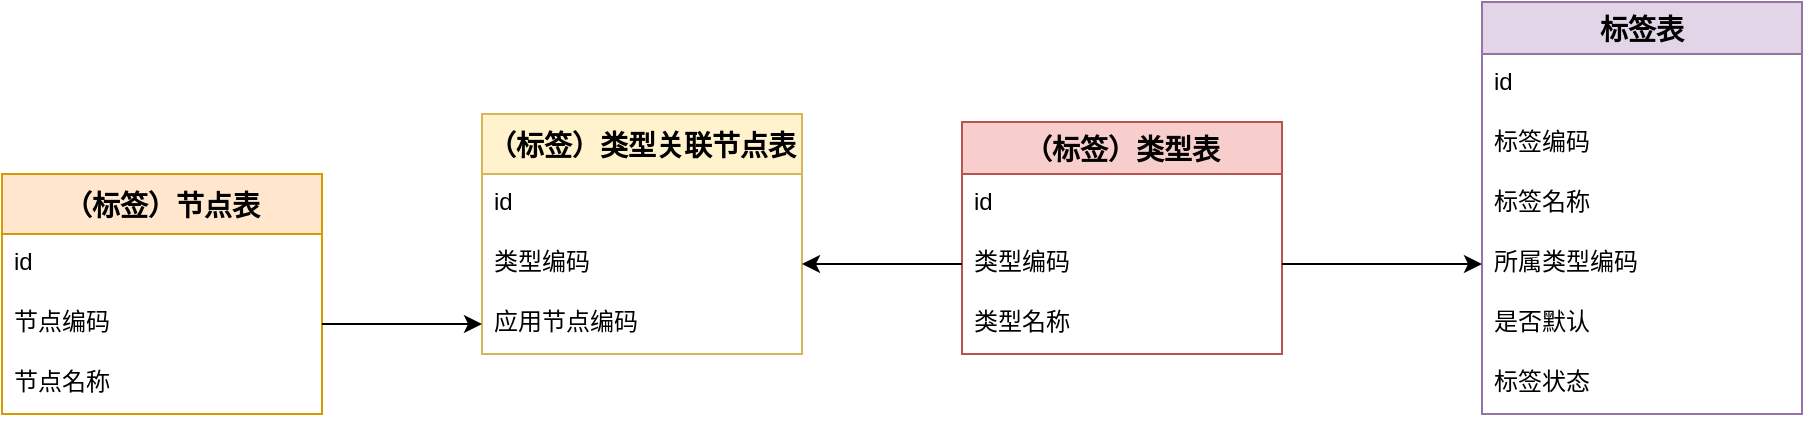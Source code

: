 <mxfile version="20.4.0" type="github">
  <diagram id="0bf7tJT4M2jwR6ebSMqI" name="第 1 页">
    <mxGraphModel dx="1422" dy="762" grid="1" gridSize="10" guides="1" tooltips="1" connect="1" arrows="1" fold="1" page="1" pageScale="1" pageWidth="827" pageHeight="1169" math="0" shadow="0">
      <root>
        <mxCell id="0" />
        <mxCell id="1" parent="0" />
        <mxCell id="aV7J9Gjs0-T6n4OE1BRz-5" value="（标签）节点表" style="swimlane;fontStyle=1;childLayout=stackLayout;horizontal=1;startSize=30;horizontalStack=0;resizeParent=1;resizeParentMax=0;resizeLast=0;collapsible=1;marginBottom=0;align=center;fontSize=14;fillColor=#ffe6cc;strokeColor=#d79b00;" vertex="1" parent="1">
          <mxGeometry x="30" y="320" width="160" height="120" as="geometry" />
        </mxCell>
        <mxCell id="aV7J9Gjs0-T6n4OE1BRz-6" value="id" style="text;strokeColor=none;fillColor=none;spacingLeft=4;spacingRight=4;overflow=hidden;rotatable=0;points=[[0,0.5],[1,0.5]];portConstraint=eastwest;fontSize=12;" vertex="1" parent="aV7J9Gjs0-T6n4OE1BRz-5">
          <mxGeometry y="30" width="160" height="30" as="geometry" />
        </mxCell>
        <mxCell id="aV7J9Gjs0-T6n4OE1BRz-7" value="节点编码" style="text;strokeColor=none;fillColor=none;spacingLeft=4;spacingRight=4;overflow=hidden;rotatable=0;points=[[0,0.5],[1,0.5]];portConstraint=eastwest;fontSize=12;" vertex="1" parent="aV7J9Gjs0-T6n4OE1BRz-5">
          <mxGeometry y="60" width="160" height="30" as="geometry" />
        </mxCell>
        <mxCell id="aV7J9Gjs0-T6n4OE1BRz-8" value="节点名称" style="text;strokeColor=none;fillColor=none;spacingLeft=4;spacingRight=4;overflow=hidden;rotatable=0;points=[[0,0.5],[1,0.5]];portConstraint=eastwest;fontSize=12;" vertex="1" parent="aV7J9Gjs0-T6n4OE1BRz-5">
          <mxGeometry y="90" width="160" height="30" as="geometry" />
        </mxCell>
        <mxCell id="aV7J9Gjs0-T6n4OE1BRz-9" value="（标签）类型表" style="swimlane;fontStyle=1;childLayout=stackLayout;horizontal=1;startSize=26;horizontalStack=0;resizeParent=1;resizeParentMax=0;resizeLast=0;collapsible=1;marginBottom=0;align=center;fontSize=14;fillColor=#f8cecc;strokeColor=#b85450;" vertex="1" parent="1">
          <mxGeometry x="510" y="294" width="160" height="116" as="geometry" />
        </mxCell>
        <mxCell id="aV7J9Gjs0-T6n4OE1BRz-10" value="id" style="text;strokeColor=none;fillColor=none;spacingLeft=4;spacingRight=4;overflow=hidden;rotatable=0;points=[[0,0.5],[1,0.5]];portConstraint=eastwest;fontSize=12;" vertex="1" parent="aV7J9Gjs0-T6n4OE1BRz-9">
          <mxGeometry y="26" width="160" height="30" as="geometry" />
        </mxCell>
        <mxCell id="aV7J9Gjs0-T6n4OE1BRz-11" value="类型编码" style="text;strokeColor=none;fillColor=none;spacingLeft=4;spacingRight=4;overflow=hidden;rotatable=0;points=[[0,0.5],[1,0.5]];portConstraint=eastwest;fontSize=12;" vertex="1" parent="aV7J9Gjs0-T6n4OE1BRz-9">
          <mxGeometry y="56" width="160" height="30" as="geometry" />
        </mxCell>
        <mxCell id="aV7J9Gjs0-T6n4OE1BRz-12" value="类型名称" style="text;strokeColor=none;fillColor=none;spacingLeft=4;spacingRight=4;overflow=hidden;rotatable=0;points=[[0,0.5],[1,0.5]];portConstraint=eastwest;fontSize=12;" vertex="1" parent="aV7J9Gjs0-T6n4OE1BRz-9">
          <mxGeometry y="86" width="160" height="30" as="geometry" />
        </mxCell>
        <mxCell id="aV7J9Gjs0-T6n4OE1BRz-14" value="（标签）类型关联节点表" style="swimlane;fontStyle=1;childLayout=stackLayout;horizontal=1;startSize=30;horizontalStack=0;resizeParent=1;resizeParentMax=0;resizeLast=0;collapsible=1;marginBottom=0;align=center;fontSize=14;fillColor=#fff2cc;strokeColor=#d6b656;" vertex="1" parent="1">
          <mxGeometry x="270" y="290" width="160" height="120" as="geometry" />
        </mxCell>
        <mxCell id="aV7J9Gjs0-T6n4OE1BRz-15" value="id" style="text;strokeColor=none;fillColor=none;spacingLeft=4;spacingRight=4;overflow=hidden;rotatable=0;points=[[0,0.5],[1,0.5]];portConstraint=eastwest;fontSize=12;" vertex="1" parent="aV7J9Gjs0-T6n4OE1BRz-14">
          <mxGeometry y="30" width="160" height="30" as="geometry" />
        </mxCell>
        <mxCell id="aV7J9Gjs0-T6n4OE1BRz-16" value="类型编码" style="text;strokeColor=none;fillColor=none;spacingLeft=4;spacingRight=4;overflow=hidden;rotatable=0;points=[[0,0.5],[1,0.5]];portConstraint=eastwest;fontSize=12;" vertex="1" parent="aV7J9Gjs0-T6n4OE1BRz-14">
          <mxGeometry y="60" width="160" height="30" as="geometry" />
        </mxCell>
        <mxCell id="aV7J9Gjs0-T6n4OE1BRz-17" value="应用节点编码" style="text;strokeColor=none;fillColor=none;spacingLeft=4;spacingRight=4;overflow=hidden;rotatable=0;points=[[0,0.5],[1,0.5]];portConstraint=eastwest;fontSize=12;" vertex="1" parent="aV7J9Gjs0-T6n4OE1BRz-14">
          <mxGeometry y="90" width="160" height="30" as="geometry" />
        </mxCell>
        <mxCell id="aV7J9Gjs0-T6n4OE1BRz-18" value="标签表" style="swimlane;fontStyle=1;childLayout=stackLayout;horizontal=1;startSize=26;horizontalStack=0;resizeParent=1;resizeParentMax=0;resizeLast=0;collapsible=1;marginBottom=0;align=center;fontSize=14;fillColor=#e1d5e7;strokeColor=#9673a6;" vertex="1" parent="1">
          <mxGeometry x="770" y="234" width="160" height="206" as="geometry" />
        </mxCell>
        <mxCell id="aV7J9Gjs0-T6n4OE1BRz-19" value="id" style="text;strokeColor=none;fillColor=none;spacingLeft=4;spacingRight=4;overflow=hidden;rotatable=0;points=[[0,0.5],[1,0.5]];portConstraint=eastwest;fontSize=12;" vertex="1" parent="aV7J9Gjs0-T6n4OE1BRz-18">
          <mxGeometry y="26" width="160" height="30" as="geometry" />
        </mxCell>
        <mxCell id="aV7J9Gjs0-T6n4OE1BRz-20" value="标签编码" style="text;strokeColor=none;fillColor=none;spacingLeft=4;spacingRight=4;overflow=hidden;rotatable=0;points=[[0,0.5],[1,0.5]];portConstraint=eastwest;fontSize=12;" vertex="1" parent="aV7J9Gjs0-T6n4OE1BRz-18">
          <mxGeometry y="56" width="160" height="30" as="geometry" />
        </mxCell>
        <mxCell id="aV7J9Gjs0-T6n4OE1BRz-21" value="标签名称" style="text;strokeColor=none;fillColor=none;spacingLeft=4;spacingRight=4;overflow=hidden;rotatable=0;points=[[0,0.5],[1,0.5]];portConstraint=eastwest;fontSize=12;" vertex="1" parent="aV7J9Gjs0-T6n4OE1BRz-18">
          <mxGeometry y="86" width="160" height="30" as="geometry" />
        </mxCell>
        <mxCell id="aV7J9Gjs0-T6n4OE1BRz-22" value="所属类型编码" style="text;strokeColor=none;fillColor=none;spacingLeft=4;spacingRight=4;overflow=hidden;rotatable=0;points=[[0,0.5],[1,0.5]];portConstraint=eastwest;fontSize=12;" vertex="1" parent="aV7J9Gjs0-T6n4OE1BRz-18">
          <mxGeometry y="116" width="160" height="30" as="geometry" />
        </mxCell>
        <mxCell id="aV7J9Gjs0-T6n4OE1BRz-24" value="是否默认" style="text;strokeColor=none;fillColor=none;spacingLeft=4;spacingRight=4;overflow=hidden;rotatable=0;points=[[0,0.5],[1,0.5]];portConstraint=eastwest;fontSize=12;" vertex="1" parent="aV7J9Gjs0-T6n4OE1BRz-18">
          <mxGeometry y="146" width="160" height="30" as="geometry" />
        </mxCell>
        <mxCell id="aV7J9Gjs0-T6n4OE1BRz-25" value="标签状态" style="text;strokeColor=none;fillColor=none;spacingLeft=4;spacingRight=4;overflow=hidden;rotatable=0;points=[[0,0.5],[1,0.5]];portConstraint=eastwest;fontSize=12;" vertex="1" parent="aV7J9Gjs0-T6n4OE1BRz-18">
          <mxGeometry y="176" width="160" height="30" as="geometry" />
        </mxCell>
        <mxCell id="aV7J9Gjs0-T6n4OE1BRz-26" style="edgeStyle=orthogonalEdgeStyle;rounded=0;orthogonalLoop=1;jettySize=auto;html=1;exitX=1;exitY=0.5;exitDx=0;exitDy=0;entryX=0;entryY=0.5;entryDx=0;entryDy=0;curved=1;" edge="1" parent="1" source="aV7J9Gjs0-T6n4OE1BRz-7" target="aV7J9Gjs0-T6n4OE1BRz-17">
          <mxGeometry relative="1" as="geometry" />
        </mxCell>
        <mxCell id="aV7J9Gjs0-T6n4OE1BRz-27" style="edgeStyle=orthogonalEdgeStyle;rounded=0;orthogonalLoop=1;jettySize=auto;html=1;exitX=0;exitY=0.5;exitDx=0;exitDy=0;entryX=1;entryY=0.5;entryDx=0;entryDy=0;" edge="1" parent="1" source="aV7J9Gjs0-T6n4OE1BRz-11" target="aV7J9Gjs0-T6n4OE1BRz-16">
          <mxGeometry relative="1" as="geometry" />
        </mxCell>
        <mxCell id="aV7J9Gjs0-T6n4OE1BRz-28" style="rounded=0;orthogonalLoop=1;jettySize=auto;html=1;exitX=1;exitY=0.5;exitDx=0;exitDy=0;entryX=0;entryY=0.5;entryDx=0;entryDy=0;edgeStyle=orthogonalEdgeStyle;" edge="1" parent="1" source="aV7J9Gjs0-T6n4OE1BRz-11" target="aV7J9Gjs0-T6n4OE1BRz-22">
          <mxGeometry relative="1" as="geometry" />
        </mxCell>
      </root>
    </mxGraphModel>
  </diagram>
</mxfile>
